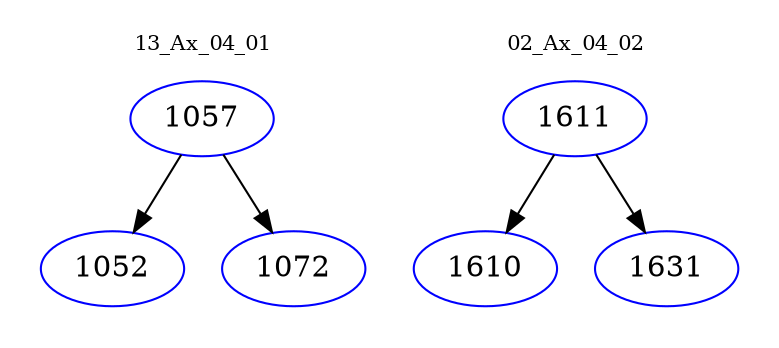 digraph{
subgraph cluster_0 {
color = white
label = "13_Ax_04_01";
fontsize=10;
T0_1057 [label="1057", color="blue"]
T0_1057 -> T0_1052 [color="black"]
T0_1052 [label="1052", color="blue"]
T0_1057 -> T0_1072 [color="black"]
T0_1072 [label="1072", color="blue"]
}
subgraph cluster_1 {
color = white
label = "02_Ax_04_02";
fontsize=10;
T1_1611 [label="1611", color="blue"]
T1_1611 -> T1_1610 [color="black"]
T1_1610 [label="1610", color="blue"]
T1_1611 -> T1_1631 [color="black"]
T1_1631 [label="1631", color="blue"]
}
}
